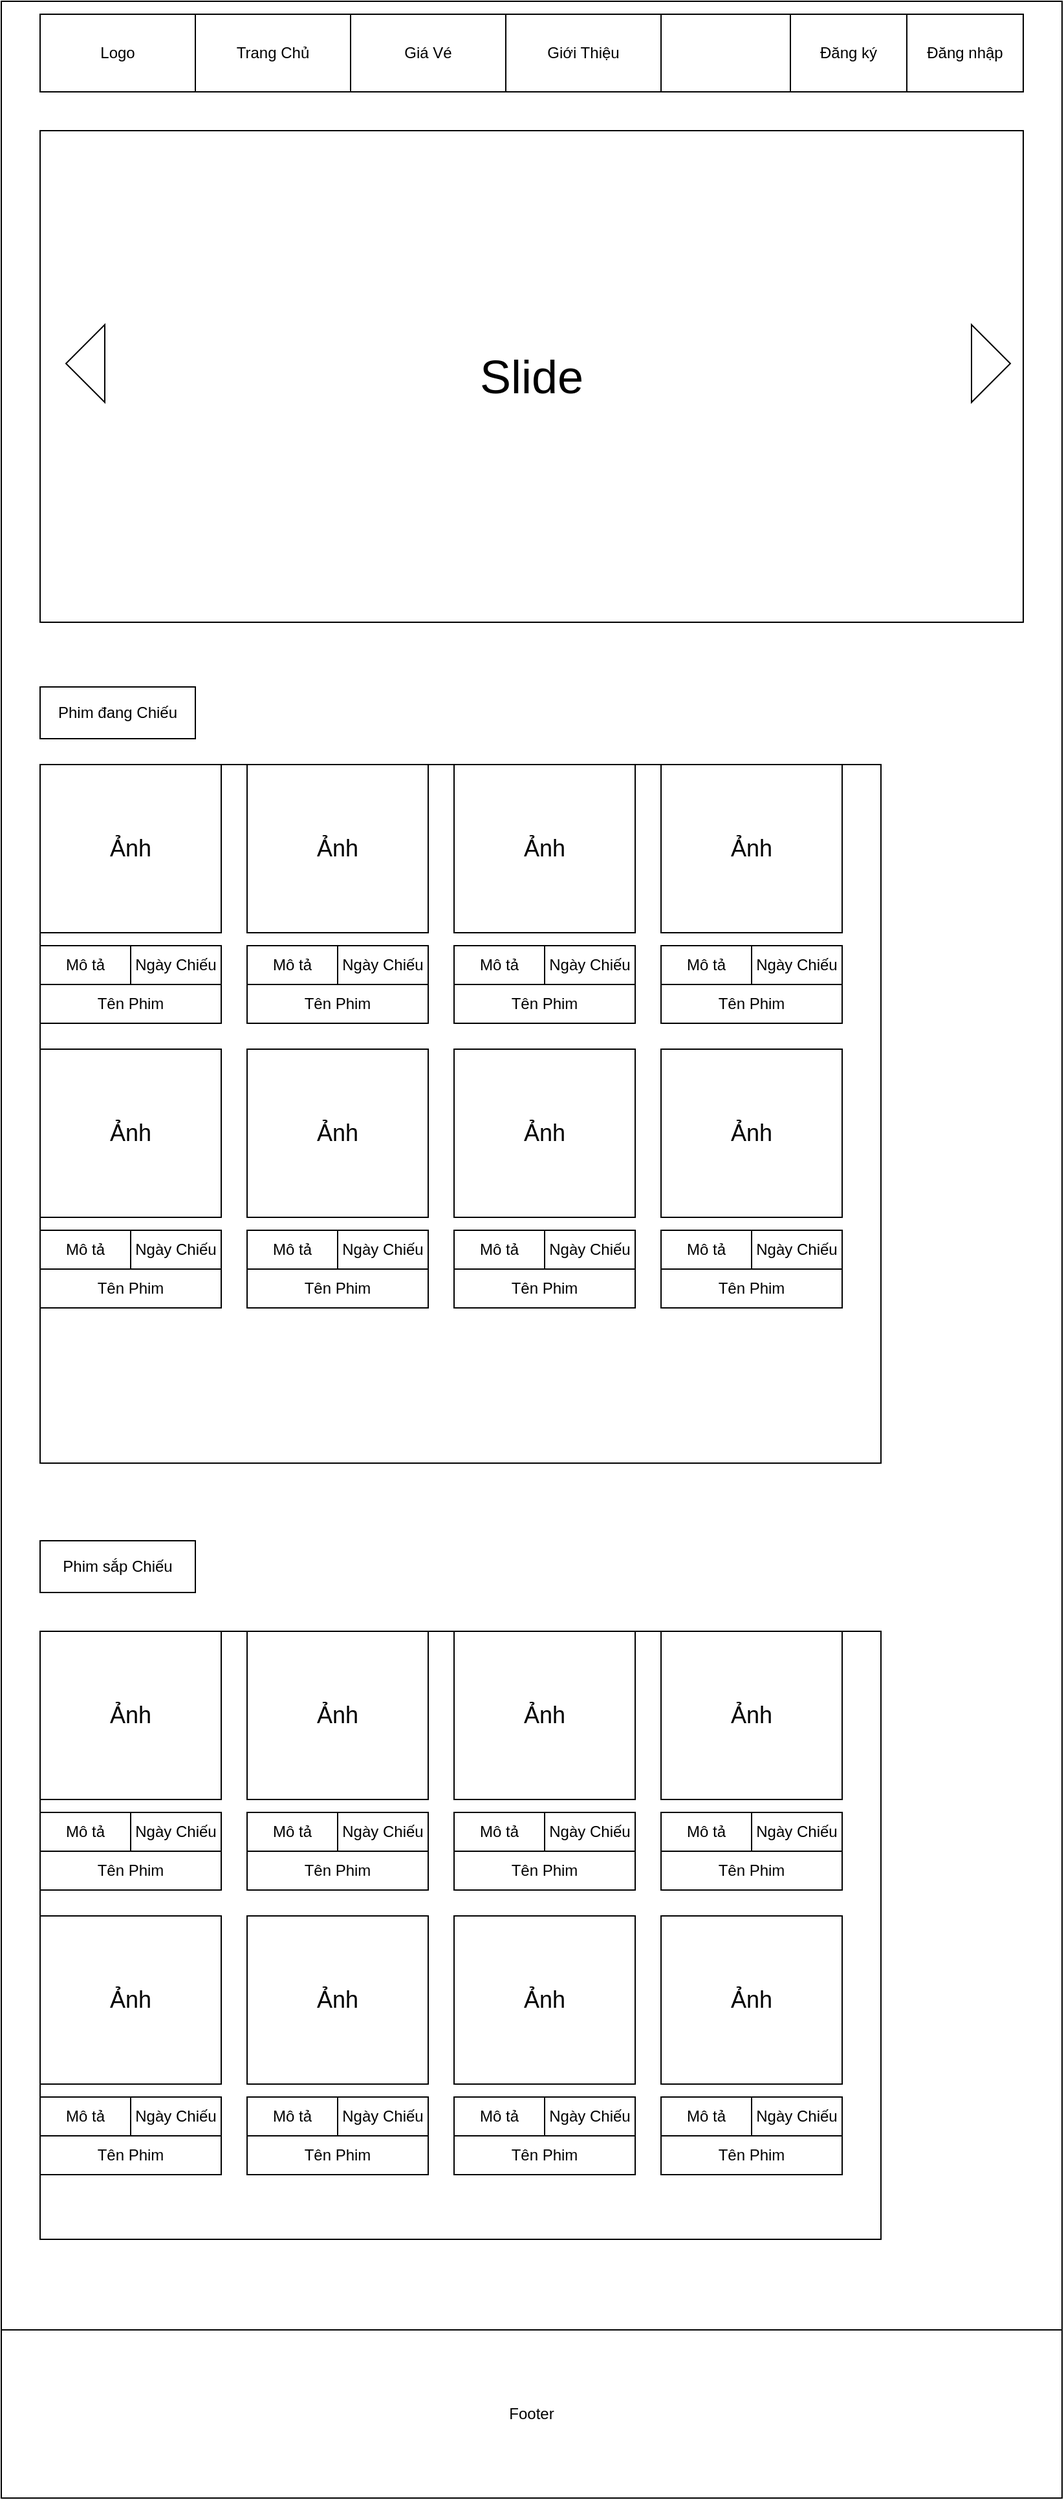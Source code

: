<mxfile version="22.0.6" type="github">
  <diagram name="Trang-1" id="kK7h609uTIXyCF9aNx8U">
    <mxGraphModel dx="1843" dy="809" grid="1" gridSize="10" guides="1" tooltips="1" connect="1" arrows="1" fold="1" page="1" pageScale="1" pageWidth="850" pageHeight="1100" math="0" shadow="0">
      <root>
        <mxCell id="0" />
        <mxCell id="1" parent="0" />
        <mxCell id="5pSD_8L-B1dr4GUslqK0-8" value="S" style="rounded=0;whiteSpace=wrap;html=1;" parent="1" vertex="1">
          <mxGeometry x="10" y="30" width="820" height="1930" as="geometry" />
        </mxCell>
        <mxCell id="5pSD_8L-B1dr4GUslqK0-1" value="" style="rounded=0;whiteSpace=wrap;html=1;" parent="1" vertex="1">
          <mxGeometry x="40" y="40" width="760" height="60" as="geometry" />
        </mxCell>
        <mxCell id="5pSD_8L-B1dr4GUslqK0-2" value="Logo" style="rounded=0;whiteSpace=wrap;html=1;" parent="1" vertex="1">
          <mxGeometry x="40" y="40" width="120" height="60" as="geometry" />
        </mxCell>
        <mxCell id="5pSD_8L-B1dr4GUslqK0-3" value="Trang Chủ" style="rounded=0;whiteSpace=wrap;html=1;" parent="1" vertex="1">
          <mxGeometry x="160" y="40" width="120" height="60" as="geometry" />
        </mxCell>
        <mxCell id="5pSD_8L-B1dr4GUslqK0-4" value="Giá Vé" style="rounded=0;whiteSpace=wrap;html=1;" parent="1" vertex="1">
          <mxGeometry x="280" y="40" width="120" height="60" as="geometry" />
        </mxCell>
        <mxCell id="5pSD_8L-B1dr4GUslqK0-5" value="Giới Thiệu" style="rounded=0;whiteSpace=wrap;html=1;" parent="1" vertex="1">
          <mxGeometry x="400" y="40" width="120" height="60" as="geometry" />
        </mxCell>
        <mxCell id="5pSD_8L-B1dr4GUslqK0-6" value="Đăng ký" style="rounded=0;whiteSpace=wrap;html=1;" parent="1" vertex="1">
          <mxGeometry x="620" y="40" width="90" height="60" as="geometry" />
        </mxCell>
        <mxCell id="5pSD_8L-B1dr4GUslqK0-7" value="Đăng nhập" style="rounded=0;whiteSpace=wrap;html=1;" parent="1" vertex="1">
          <mxGeometry x="710" y="40" width="90" height="60" as="geometry" />
        </mxCell>
        <mxCell id="5pSD_8L-B1dr4GUslqK0-9" value="&lt;font style=&quot;font-size: 36px;&quot;&gt;Slide&lt;/font&gt;" style="rounded=0;whiteSpace=wrap;html=1;" parent="1" vertex="1">
          <mxGeometry x="40" y="130" width="760" height="380" as="geometry" />
        </mxCell>
        <mxCell id="5pSD_8L-B1dr4GUslqK0-10" value="" style="triangle;whiteSpace=wrap;html=1;" parent="1" vertex="1">
          <mxGeometry x="760" y="280" width="30" height="60" as="geometry" />
        </mxCell>
        <mxCell id="5pSD_8L-B1dr4GUslqK0-12" value="" style="triangle;whiteSpace=wrap;html=1;rotation=-180;" parent="1" vertex="1">
          <mxGeometry x="60" y="280" width="30" height="60" as="geometry" />
        </mxCell>
        <mxCell id="vLwnTfpbYXdkEzxnkrgM-1" value="Phim đang Chiếu" style="rounded=0;whiteSpace=wrap;html=1;" vertex="1" parent="1">
          <mxGeometry x="40" y="560" width="120" height="40" as="geometry" />
        </mxCell>
        <mxCell id="vLwnTfpbYXdkEzxnkrgM-2" value="" style="rounded=0;whiteSpace=wrap;html=1;" vertex="1" parent="1">
          <mxGeometry x="40" y="620" width="650" height="540" as="geometry" />
        </mxCell>
        <mxCell id="vLwnTfpbYXdkEzxnkrgM-3" value="Phim sắp Chiếu" style="rounded=0;whiteSpace=wrap;html=1;" vertex="1" parent="1">
          <mxGeometry x="40" y="1220" width="120" height="40" as="geometry" />
        </mxCell>
        <mxCell id="vLwnTfpbYXdkEzxnkrgM-4" value="&lt;font style=&quot;font-size: 18px;&quot;&gt;Ảnh&lt;/font&gt;" style="rounded=0;whiteSpace=wrap;html=1;" vertex="1" parent="1">
          <mxGeometry x="40" y="620" width="140" height="130" as="geometry" />
        </mxCell>
        <mxCell id="vLwnTfpbYXdkEzxnkrgM-5" value="Mô tả" style="rounded=0;whiteSpace=wrap;html=1;" vertex="1" parent="1">
          <mxGeometry x="40" y="760" width="70" height="30" as="geometry" />
        </mxCell>
        <mxCell id="vLwnTfpbYXdkEzxnkrgM-6" value="Ngày Chiếu" style="rounded=0;whiteSpace=wrap;html=1;" vertex="1" parent="1">
          <mxGeometry x="110" y="760" width="70" height="30" as="geometry" />
        </mxCell>
        <mxCell id="vLwnTfpbYXdkEzxnkrgM-7" value="Tên Phim" style="rounded=0;whiteSpace=wrap;html=1;" vertex="1" parent="1">
          <mxGeometry x="40" y="790" width="140" height="30" as="geometry" />
        </mxCell>
        <mxCell id="vLwnTfpbYXdkEzxnkrgM-8" value="&lt;font style=&quot;font-size: 18px;&quot;&gt;Ảnh&lt;/font&gt;" style="rounded=0;whiteSpace=wrap;html=1;" vertex="1" parent="1">
          <mxGeometry x="200" y="620" width="140" height="130" as="geometry" />
        </mxCell>
        <mxCell id="vLwnTfpbYXdkEzxnkrgM-9" value="Mô tả" style="rounded=0;whiteSpace=wrap;html=1;" vertex="1" parent="1">
          <mxGeometry x="200" y="760" width="70" height="30" as="geometry" />
        </mxCell>
        <mxCell id="vLwnTfpbYXdkEzxnkrgM-10" value="Ngày Chiếu" style="rounded=0;whiteSpace=wrap;html=1;" vertex="1" parent="1">
          <mxGeometry x="270" y="760" width="70" height="30" as="geometry" />
        </mxCell>
        <mxCell id="vLwnTfpbYXdkEzxnkrgM-11" value="Tên Phim" style="rounded=0;whiteSpace=wrap;html=1;" vertex="1" parent="1">
          <mxGeometry x="200" y="790" width="140" height="30" as="geometry" />
        </mxCell>
        <mxCell id="vLwnTfpbYXdkEzxnkrgM-12" value="&lt;font style=&quot;font-size: 18px;&quot;&gt;Ảnh&lt;/font&gt;" style="rounded=0;whiteSpace=wrap;html=1;" vertex="1" parent="1">
          <mxGeometry x="360" y="620" width="140" height="130" as="geometry" />
        </mxCell>
        <mxCell id="vLwnTfpbYXdkEzxnkrgM-13" value="Mô tả" style="rounded=0;whiteSpace=wrap;html=1;" vertex="1" parent="1">
          <mxGeometry x="360" y="760" width="70" height="30" as="geometry" />
        </mxCell>
        <mxCell id="vLwnTfpbYXdkEzxnkrgM-14" value="Ngày Chiếu" style="rounded=0;whiteSpace=wrap;html=1;" vertex="1" parent="1">
          <mxGeometry x="430" y="760" width="70" height="30" as="geometry" />
        </mxCell>
        <mxCell id="vLwnTfpbYXdkEzxnkrgM-15" value="Tên Phim" style="rounded=0;whiteSpace=wrap;html=1;" vertex="1" parent="1">
          <mxGeometry x="360" y="790" width="140" height="30" as="geometry" />
        </mxCell>
        <mxCell id="vLwnTfpbYXdkEzxnkrgM-16" value="&lt;font style=&quot;font-size: 18px;&quot;&gt;Ảnh&lt;/font&gt;" style="rounded=0;whiteSpace=wrap;html=1;" vertex="1" parent="1">
          <mxGeometry x="520" y="620" width="140" height="130" as="geometry" />
        </mxCell>
        <mxCell id="vLwnTfpbYXdkEzxnkrgM-17" value="Mô tả" style="rounded=0;whiteSpace=wrap;html=1;" vertex="1" parent="1">
          <mxGeometry x="520" y="760" width="70" height="30" as="geometry" />
        </mxCell>
        <mxCell id="vLwnTfpbYXdkEzxnkrgM-18" value="Ngày Chiếu" style="rounded=0;whiteSpace=wrap;html=1;" vertex="1" parent="1">
          <mxGeometry x="590" y="760" width="70" height="30" as="geometry" />
        </mxCell>
        <mxCell id="vLwnTfpbYXdkEzxnkrgM-19" value="Tên Phim" style="rounded=0;whiteSpace=wrap;html=1;" vertex="1" parent="1">
          <mxGeometry x="520" y="790" width="140" height="30" as="geometry" />
        </mxCell>
        <mxCell id="vLwnTfpbYXdkEzxnkrgM-20" value="&lt;font style=&quot;font-size: 18px;&quot;&gt;Ảnh&lt;/font&gt;" style="rounded=0;whiteSpace=wrap;html=1;" vertex="1" parent="1">
          <mxGeometry x="40" y="840" width="140" height="130" as="geometry" />
        </mxCell>
        <mxCell id="vLwnTfpbYXdkEzxnkrgM-21" value="Mô tả" style="rounded=0;whiteSpace=wrap;html=1;" vertex="1" parent="1">
          <mxGeometry x="40" y="980" width="70" height="30" as="geometry" />
        </mxCell>
        <mxCell id="vLwnTfpbYXdkEzxnkrgM-22" value="Ngày Chiếu" style="rounded=0;whiteSpace=wrap;html=1;" vertex="1" parent="1">
          <mxGeometry x="110" y="980" width="70" height="30" as="geometry" />
        </mxCell>
        <mxCell id="vLwnTfpbYXdkEzxnkrgM-23" value="Tên Phim" style="rounded=0;whiteSpace=wrap;html=1;" vertex="1" parent="1">
          <mxGeometry x="40" y="1010" width="140" height="30" as="geometry" />
        </mxCell>
        <mxCell id="vLwnTfpbYXdkEzxnkrgM-24" value="&lt;font style=&quot;font-size: 18px;&quot;&gt;Ảnh&lt;/font&gt;" style="rounded=0;whiteSpace=wrap;html=1;" vertex="1" parent="1">
          <mxGeometry x="200" y="840" width="140" height="130" as="geometry" />
        </mxCell>
        <mxCell id="vLwnTfpbYXdkEzxnkrgM-25" value="Mô tả" style="rounded=0;whiteSpace=wrap;html=1;" vertex="1" parent="1">
          <mxGeometry x="200" y="980" width="70" height="30" as="geometry" />
        </mxCell>
        <mxCell id="vLwnTfpbYXdkEzxnkrgM-26" value="Ngày Chiếu" style="rounded=0;whiteSpace=wrap;html=1;" vertex="1" parent="1">
          <mxGeometry x="270" y="980" width="70" height="30" as="geometry" />
        </mxCell>
        <mxCell id="vLwnTfpbYXdkEzxnkrgM-27" value="Tên Phim" style="rounded=0;whiteSpace=wrap;html=1;" vertex="1" parent="1">
          <mxGeometry x="200" y="1010" width="140" height="30" as="geometry" />
        </mxCell>
        <mxCell id="vLwnTfpbYXdkEzxnkrgM-28" value="&lt;font style=&quot;font-size: 18px;&quot;&gt;Ảnh&lt;/font&gt;" style="rounded=0;whiteSpace=wrap;html=1;" vertex="1" parent="1">
          <mxGeometry x="360" y="840" width="140" height="130" as="geometry" />
        </mxCell>
        <mxCell id="vLwnTfpbYXdkEzxnkrgM-29" value="Mô tả" style="rounded=0;whiteSpace=wrap;html=1;" vertex="1" parent="1">
          <mxGeometry x="360" y="980" width="70" height="30" as="geometry" />
        </mxCell>
        <mxCell id="vLwnTfpbYXdkEzxnkrgM-30" value="Ngày Chiếu" style="rounded=0;whiteSpace=wrap;html=1;" vertex="1" parent="1">
          <mxGeometry x="430" y="980" width="70" height="30" as="geometry" />
        </mxCell>
        <mxCell id="vLwnTfpbYXdkEzxnkrgM-31" value="Tên Phim" style="rounded=0;whiteSpace=wrap;html=1;" vertex="1" parent="1">
          <mxGeometry x="360" y="1010" width="140" height="30" as="geometry" />
        </mxCell>
        <mxCell id="vLwnTfpbYXdkEzxnkrgM-32" value="&lt;font style=&quot;font-size: 18px;&quot;&gt;Ảnh&lt;/font&gt;" style="rounded=0;whiteSpace=wrap;html=1;" vertex="1" parent="1">
          <mxGeometry x="520" y="840" width="140" height="130" as="geometry" />
        </mxCell>
        <mxCell id="vLwnTfpbYXdkEzxnkrgM-33" value="Mô tả" style="rounded=0;whiteSpace=wrap;html=1;" vertex="1" parent="1">
          <mxGeometry x="520" y="980" width="70" height="30" as="geometry" />
        </mxCell>
        <mxCell id="vLwnTfpbYXdkEzxnkrgM-34" value="Ngày Chiếu" style="rounded=0;whiteSpace=wrap;html=1;" vertex="1" parent="1">
          <mxGeometry x="590" y="980" width="70" height="30" as="geometry" />
        </mxCell>
        <mxCell id="vLwnTfpbYXdkEzxnkrgM-35" value="Tên Phim" style="rounded=0;whiteSpace=wrap;html=1;" vertex="1" parent="1">
          <mxGeometry x="520" y="1010" width="140" height="30" as="geometry" />
        </mxCell>
        <mxCell id="vLwnTfpbYXdkEzxnkrgM-39" value="" style="rounded=0;whiteSpace=wrap;html=1;" vertex="1" parent="1">
          <mxGeometry x="40" y="1290" width="650" height="470" as="geometry" />
        </mxCell>
        <mxCell id="vLwnTfpbYXdkEzxnkrgM-41" value="&lt;font style=&quot;font-size: 18px;&quot;&gt;Ảnh&lt;/font&gt;" style="rounded=0;whiteSpace=wrap;html=1;" vertex="1" parent="1">
          <mxGeometry x="40" y="1290" width="140" height="130" as="geometry" />
        </mxCell>
        <mxCell id="vLwnTfpbYXdkEzxnkrgM-42" value="Mô tả" style="rounded=0;whiteSpace=wrap;html=1;" vertex="1" parent="1">
          <mxGeometry x="40" y="1430" width="70" height="30" as="geometry" />
        </mxCell>
        <mxCell id="vLwnTfpbYXdkEzxnkrgM-43" value="Ngày Chiếu" style="rounded=0;whiteSpace=wrap;html=1;" vertex="1" parent="1">
          <mxGeometry x="110" y="1430" width="70" height="30" as="geometry" />
        </mxCell>
        <mxCell id="vLwnTfpbYXdkEzxnkrgM-44" value="Tên Phim" style="rounded=0;whiteSpace=wrap;html=1;" vertex="1" parent="1">
          <mxGeometry x="40" y="1460" width="140" height="30" as="geometry" />
        </mxCell>
        <mxCell id="vLwnTfpbYXdkEzxnkrgM-45" value="&lt;font style=&quot;font-size: 18px;&quot;&gt;Ảnh&lt;/font&gt;" style="rounded=0;whiteSpace=wrap;html=1;" vertex="1" parent="1">
          <mxGeometry x="200" y="1290" width="140" height="130" as="geometry" />
        </mxCell>
        <mxCell id="vLwnTfpbYXdkEzxnkrgM-46" value="Mô tả" style="rounded=0;whiteSpace=wrap;html=1;" vertex="1" parent="1">
          <mxGeometry x="200" y="1430" width="70" height="30" as="geometry" />
        </mxCell>
        <mxCell id="vLwnTfpbYXdkEzxnkrgM-47" value="Ngày Chiếu" style="rounded=0;whiteSpace=wrap;html=1;" vertex="1" parent="1">
          <mxGeometry x="270" y="1430" width="70" height="30" as="geometry" />
        </mxCell>
        <mxCell id="vLwnTfpbYXdkEzxnkrgM-48" value="Tên Phim" style="rounded=0;whiteSpace=wrap;html=1;" vertex="1" parent="1">
          <mxGeometry x="200" y="1460" width="140" height="30" as="geometry" />
        </mxCell>
        <mxCell id="vLwnTfpbYXdkEzxnkrgM-49" value="&lt;font style=&quot;font-size: 18px;&quot;&gt;Ảnh&lt;/font&gt;" style="rounded=0;whiteSpace=wrap;html=1;" vertex="1" parent="1">
          <mxGeometry x="360" y="1290" width="140" height="130" as="geometry" />
        </mxCell>
        <mxCell id="vLwnTfpbYXdkEzxnkrgM-50" value="Mô tả" style="rounded=0;whiteSpace=wrap;html=1;" vertex="1" parent="1">
          <mxGeometry x="360" y="1430" width="70" height="30" as="geometry" />
        </mxCell>
        <mxCell id="vLwnTfpbYXdkEzxnkrgM-51" value="Ngày Chiếu" style="rounded=0;whiteSpace=wrap;html=1;" vertex="1" parent="1">
          <mxGeometry x="430" y="1430" width="70" height="30" as="geometry" />
        </mxCell>
        <mxCell id="vLwnTfpbYXdkEzxnkrgM-52" value="Tên Phim" style="rounded=0;whiteSpace=wrap;html=1;" vertex="1" parent="1">
          <mxGeometry x="360" y="1460" width="140" height="30" as="geometry" />
        </mxCell>
        <mxCell id="vLwnTfpbYXdkEzxnkrgM-53" value="&lt;font style=&quot;font-size: 18px;&quot;&gt;Ảnh&lt;/font&gt;" style="rounded=0;whiteSpace=wrap;html=1;" vertex="1" parent="1">
          <mxGeometry x="520" y="1290" width="140" height="130" as="geometry" />
        </mxCell>
        <mxCell id="vLwnTfpbYXdkEzxnkrgM-54" value="Mô tả" style="rounded=0;whiteSpace=wrap;html=1;" vertex="1" parent="1">
          <mxGeometry x="520" y="1430" width="70" height="30" as="geometry" />
        </mxCell>
        <mxCell id="vLwnTfpbYXdkEzxnkrgM-55" value="Ngày Chiếu" style="rounded=0;whiteSpace=wrap;html=1;" vertex="1" parent="1">
          <mxGeometry x="590" y="1430" width="70" height="30" as="geometry" />
        </mxCell>
        <mxCell id="vLwnTfpbYXdkEzxnkrgM-56" value="Tên Phim" style="rounded=0;whiteSpace=wrap;html=1;" vertex="1" parent="1">
          <mxGeometry x="520" y="1460" width="140" height="30" as="geometry" />
        </mxCell>
        <mxCell id="vLwnTfpbYXdkEzxnkrgM-57" value="Footer" style="rounded=0;whiteSpace=wrap;html=1;" vertex="1" parent="1">
          <mxGeometry x="10" y="1830" width="820" height="130" as="geometry" />
        </mxCell>
        <mxCell id="vLwnTfpbYXdkEzxnkrgM-58" value="&lt;font style=&quot;font-size: 18px;&quot;&gt;Ảnh&lt;/font&gt;" style="rounded=0;whiteSpace=wrap;html=1;" vertex="1" parent="1">
          <mxGeometry x="40" y="1510" width="140" height="130" as="geometry" />
        </mxCell>
        <mxCell id="vLwnTfpbYXdkEzxnkrgM-59" value="Mô tả" style="rounded=0;whiteSpace=wrap;html=1;" vertex="1" parent="1">
          <mxGeometry x="40" y="1650" width="70" height="30" as="geometry" />
        </mxCell>
        <mxCell id="vLwnTfpbYXdkEzxnkrgM-60" value="Ngày Chiếu" style="rounded=0;whiteSpace=wrap;html=1;" vertex="1" parent="1">
          <mxGeometry x="110" y="1650" width="70" height="30" as="geometry" />
        </mxCell>
        <mxCell id="vLwnTfpbYXdkEzxnkrgM-61" value="Tên Phim" style="rounded=0;whiteSpace=wrap;html=1;" vertex="1" parent="1">
          <mxGeometry x="40" y="1680" width="140" height="30" as="geometry" />
        </mxCell>
        <mxCell id="vLwnTfpbYXdkEzxnkrgM-62" value="&lt;font style=&quot;font-size: 18px;&quot;&gt;Ảnh&lt;/font&gt;" style="rounded=0;whiteSpace=wrap;html=1;" vertex="1" parent="1">
          <mxGeometry x="200" y="1510" width="140" height="130" as="geometry" />
        </mxCell>
        <mxCell id="vLwnTfpbYXdkEzxnkrgM-63" value="Mô tả" style="rounded=0;whiteSpace=wrap;html=1;" vertex="1" parent="1">
          <mxGeometry x="200" y="1650" width="70" height="30" as="geometry" />
        </mxCell>
        <mxCell id="vLwnTfpbYXdkEzxnkrgM-64" value="Ngày Chiếu" style="rounded=0;whiteSpace=wrap;html=1;" vertex="1" parent="1">
          <mxGeometry x="270" y="1650" width="70" height="30" as="geometry" />
        </mxCell>
        <mxCell id="vLwnTfpbYXdkEzxnkrgM-65" value="Tên Phim" style="rounded=0;whiteSpace=wrap;html=1;" vertex="1" parent="1">
          <mxGeometry x="200" y="1680" width="140" height="30" as="geometry" />
        </mxCell>
        <mxCell id="vLwnTfpbYXdkEzxnkrgM-66" value="&lt;font style=&quot;font-size: 18px;&quot;&gt;Ảnh&lt;/font&gt;" style="rounded=0;whiteSpace=wrap;html=1;" vertex="1" parent="1">
          <mxGeometry x="360" y="1510" width="140" height="130" as="geometry" />
        </mxCell>
        <mxCell id="vLwnTfpbYXdkEzxnkrgM-67" value="Mô tả" style="rounded=0;whiteSpace=wrap;html=1;" vertex="1" parent="1">
          <mxGeometry x="360" y="1650" width="70" height="30" as="geometry" />
        </mxCell>
        <mxCell id="vLwnTfpbYXdkEzxnkrgM-68" value="Ngày Chiếu" style="rounded=0;whiteSpace=wrap;html=1;" vertex="1" parent="1">
          <mxGeometry x="430" y="1650" width="70" height="30" as="geometry" />
        </mxCell>
        <mxCell id="vLwnTfpbYXdkEzxnkrgM-69" value="Tên Phim" style="rounded=0;whiteSpace=wrap;html=1;" vertex="1" parent="1">
          <mxGeometry x="360" y="1680" width="140" height="30" as="geometry" />
        </mxCell>
        <mxCell id="vLwnTfpbYXdkEzxnkrgM-70" value="&lt;font style=&quot;font-size: 18px;&quot;&gt;Ảnh&lt;/font&gt;" style="rounded=0;whiteSpace=wrap;html=1;" vertex="1" parent="1">
          <mxGeometry x="520" y="1510" width="140" height="130" as="geometry" />
        </mxCell>
        <mxCell id="vLwnTfpbYXdkEzxnkrgM-71" value="Mô tả" style="rounded=0;whiteSpace=wrap;html=1;" vertex="1" parent="1">
          <mxGeometry x="520" y="1650" width="70" height="30" as="geometry" />
        </mxCell>
        <mxCell id="vLwnTfpbYXdkEzxnkrgM-72" value="Ngày Chiếu" style="rounded=0;whiteSpace=wrap;html=1;" vertex="1" parent="1">
          <mxGeometry x="590" y="1650" width="70" height="30" as="geometry" />
        </mxCell>
        <mxCell id="vLwnTfpbYXdkEzxnkrgM-73" value="Tên Phim" style="rounded=0;whiteSpace=wrap;html=1;" vertex="1" parent="1">
          <mxGeometry x="520" y="1680" width="140" height="30" as="geometry" />
        </mxCell>
      </root>
    </mxGraphModel>
  </diagram>
</mxfile>
